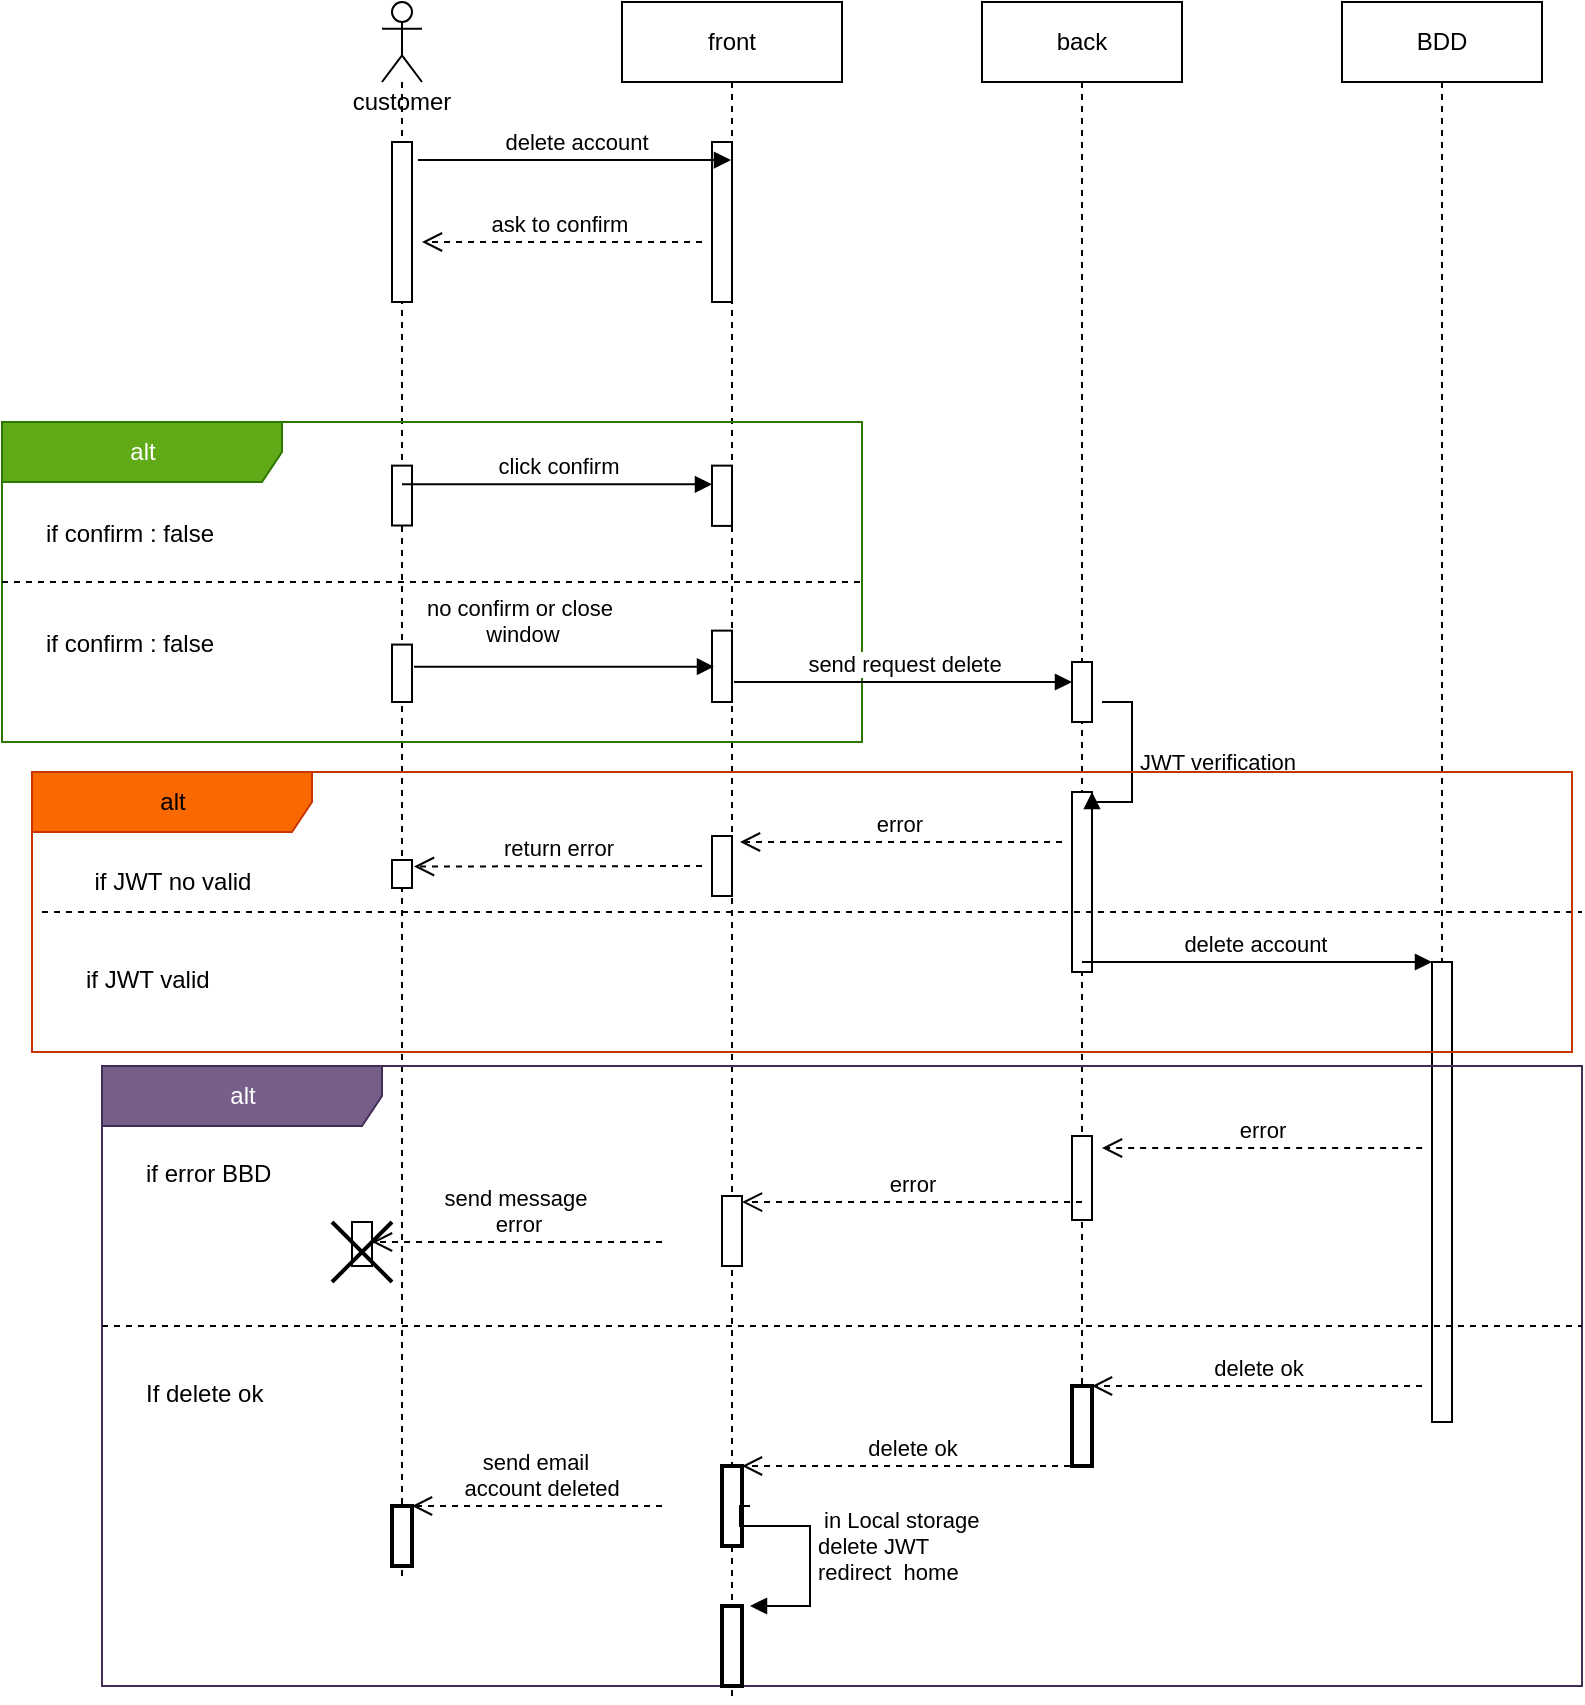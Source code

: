 <mxfile version="17.1.3" type="github">
  <diagram id="txbRaQkt2ZC2WVLhmi1R" name="Page-1">
    <mxGraphModel dx="2249" dy="651" grid="1" gridSize="10" guides="1" tooltips="1" connect="1" arrows="1" fold="1" page="1" pageScale="1" pageWidth="827" pageHeight="1169" background="#ffffff" math="0" shadow="0">
      <root>
        <mxCell id="0" />
        <mxCell id="1" parent="0" />
        <mxCell id="8NwROwxm1LsMAn0bTt06-3" value="customer&lt;br&gt;" style="shape=umlLifeline;participant=umlActor;perimeter=lifelinePerimeter;whiteSpace=wrap;html=1;container=1;collapsible=0;recursiveResize=0;verticalAlign=top;spacingTop=36;outlineConnect=0;" vertex="1" parent="1">
          <mxGeometry x="120" y="40" width="20" height="790" as="geometry" />
        </mxCell>
        <mxCell id="8NwROwxm1LsMAn0bTt06-8" value="" style="html=1;points=[];perimeter=orthogonalPerimeter;" vertex="1" parent="8NwROwxm1LsMAn0bTt06-3">
          <mxGeometry x="5" y="70" width="10" height="80" as="geometry" />
        </mxCell>
        <mxCell id="8NwROwxm1LsMAn0bTt06-4" value="front" style="shape=umlLifeline;perimeter=lifelinePerimeter;whiteSpace=wrap;html=1;container=1;collapsible=0;recursiveResize=0;outlineConnect=0;" vertex="1" parent="1">
          <mxGeometry x="240" y="40" width="110" height="850" as="geometry" />
        </mxCell>
        <mxCell id="8NwROwxm1LsMAn0bTt06-11" value="" style="html=1;points=[];perimeter=orthogonalPerimeter;" vertex="1" parent="8NwROwxm1LsMAn0bTt06-4">
          <mxGeometry x="45" y="70" width="10" height="80" as="geometry" />
        </mxCell>
        <mxCell id="8NwROwxm1LsMAn0bTt06-6" value="back" style="shape=umlLifeline;perimeter=lifelinePerimeter;whiteSpace=wrap;html=1;container=1;collapsible=0;recursiveResize=0;outlineConnect=0;" vertex="1" parent="1">
          <mxGeometry x="420" y="40" width="100" height="730" as="geometry" />
        </mxCell>
        <mxCell id="8NwROwxm1LsMAn0bTt06-27" value="" style="html=1;points=[];perimeter=orthogonalPerimeter;" vertex="1" parent="8NwROwxm1LsMAn0bTt06-6">
          <mxGeometry x="45" y="395" width="10" height="90" as="geometry" />
        </mxCell>
        <mxCell id="8NwROwxm1LsMAn0bTt06-7" value="BDD" style="shape=umlLifeline;perimeter=lifelinePerimeter;whiteSpace=wrap;html=1;container=1;collapsible=0;recursiveResize=0;outlineConnect=0;" vertex="1" parent="1">
          <mxGeometry x="600" y="40" width="100" height="710" as="geometry" />
        </mxCell>
        <mxCell id="8NwROwxm1LsMAn0bTt06-9" value="delete account" style="html=1;verticalAlign=bottom;endArrow=block;rounded=0;exitX=1.3;exitY=0.113;exitDx=0;exitDy=0;exitPerimeter=0;" edge="1" target="8NwROwxm1LsMAn0bTt06-4" parent="1" source="8NwROwxm1LsMAn0bTt06-8">
          <mxGeometry relative="1" as="geometry">
            <mxPoint x="55" y="110" as="sourcePoint" />
          </mxGeometry>
        </mxCell>
        <mxCell id="8NwROwxm1LsMAn0bTt06-10" value="ask to confirm&amp;nbsp;" style="html=1;verticalAlign=bottom;endArrow=open;dashed=1;endSize=8;rounded=0;" edge="1" parent="1">
          <mxGeometry relative="1" as="geometry">
            <mxPoint x="140" y="160" as="targetPoint" />
            <mxPoint x="280" y="160" as="sourcePoint" />
          </mxGeometry>
        </mxCell>
        <mxCell id="8NwROwxm1LsMAn0bTt06-12" value="alt" style="shape=umlFrame;tabWidth=110;tabHeight=30;tabPosition=left;html=1;boundedLbl=1;labelInHeader=1;width=140;height=30;fillColor=#60a917;strokeColor=#2D7600;fontColor=#ffffff;container=0;" vertex="1" parent="1">
          <mxGeometry x="-70" y="250" width="430" height="160" as="geometry" />
        </mxCell>
        <mxCell id="8NwROwxm1LsMAn0bTt06-13" value="if confirm : false" style="text" vertex="1" parent="1">
          <mxGeometry x="-70" y="251.82" width="100" height="20" as="geometry">
            <mxPoint x="20" y="40" as="offset" />
          </mxGeometry>
        </mxCell>
        <mxCell id="8NwROwxm1LsMAn0bTt06-14" value="if confirm : false" style="line;strokeWidth=1;dashed=1;labelPosition=center;verticalLabelPosition=bottom;align=left;verticalAlign=top;spacingLeft=20;spacingTop=15;" vertex="1" parent="1">
          <mxGeometry x="-70" y="327.777" width="430" height="4.449" as="geometry" />
        </mxCell>
        <mxCell id="8NwROwxm1LsMAn0bTt06-15" value="" style="html=1;points=[];perimeter=orthogonalPerimeter;" vertex="1" parent="1">
          <mxGeometry x="125" y="271.816" width="10" height="29.947" as="geometry" />
        </mxCell>
        <mxCell id="8NwROwxm1LsMAn0bTt06-16" value="" style="html=1;points=[];perimeter=orthogonalPerimeter;" vertex="1" parent="1">
          <mxGeometry x="125" y="361.29" width="10" height="28.71" as="geometry" />
        </mxCell>
        <mxCell id="8NwROwxm1LsMAn0bTt06-17" value="" style="html=1;points=[];perimeter=orthogonalPerimeter;" vertex="1" parent="1">
          <mxGeometry x="285" y="271.818" width="10" height="30.13" as="geometry" />
        </mxCell>
        <mxCell id="8NwROwxm1LsMAn0bTt06-20" value="click confirm" style="html=1;verticalAlign=bottom;endArrow=block;rounded=0;" edge="1" parent="1" target="8NwROwxm1LsMAn0bTt06-17">
          <mxGeometry width="80" relative="1" as="geometry">
            <mxPoint x="130" y="281.169" as="sourcePoint" />
            <mxPoint x="210" y="281.169" as="targetPoint" />
          </mxGeometry>
        </mxCell>
        <mxCell id="8NwROwxm1LsMAn0bTt06-21" value="" style="html=1;points=[];perimeter=orthogonalPerimeter;" vertex="1" parent="1">
          <mxGeometry x="285" y="354.31" width="10" height="35.69" as="geometry" />
        </mxCell>
        <mxCell id="8NwROwxm1LsMAn0bTt06-22" value="no confirm or close&amp;nbsp;&lt;br&gt;window" style="html=1;verticalAlign=bottom;endArrow=block;rounded=0;" edge="1" parent="1">
          <mxGeometry x="-0.28" y="7" width="80" relative="1" as="geometry">
            <mxPoint x="136" y="372.331" as="sourcePoint" />
            <mxPoint x="286" y="372.331" as="targetPoint" />
            <mxPoint as="offset" />
          </mxGeometry>
        </mxCell>
        <mxCell id="8NwROwxm1LsMAn0bTt06-23" value="send request delete" style="html=1;verticalAlign=bottom;endArrow=block;rounded=0;" edge="1" parent="1" target="8NwROwxm1LsMAn0bTt06-24">
          <mxGeometry width="80" relative="1" as="geometry">
            <mxPoint x="296" y="380" as="sourcePoint" />
            <mxPoint x="376" y="380" as="targetPoint" />
          </mxGeometry>
        </mxCell>
        <mxCell id="8NwROwxm1LsMAn0bTt06-24" value="" style="html=1;points=[];perimeter=orthogonalPerimeter;" vertex="1" parent="1">
          <mxGeometry x="465" y="370" width="10" height="30" as="geometry" />
        </mxCell>
        <mxCell id="8NwROwxm1LsMAn0bTt06-28" value="JWT verification&amp;nbsp;" style="edgeStyle=orthogonalEdgeStyle;html=1;align=left;spacingLeft=2;endArrow=block;rounded=0;entryX=1;entryY=0;" edge="1" target="8NwROwxm1LsMAn0bTt06-27" parent="1">
          <mxGeometry relative="1" as="geometry">
            <mxPoint x="480" y="390" as="sourcePoint" />
            <Array as="points">
              <mxPoint x="495" y="390" />
              <mxPoint x="495" y="440" />
            </Array>
          </mxGeometry>
        </mxCell>
        <mxCell id="8NwROwxm1LsMAn0bTt06-31" value="if JWT valid" style="line;strokeWidth=1;dashed=1;labelPosition=center;verticalLabelPosition=bottom;align=left;verticalAlign=top;spacingLeft=20;spacingTop=15;" vertex="1" parent="1">
          <mxGeometry x="-50" y="490" width="770.0" height="10" as="geometry" />
        </mxCell>
        <mxCell id="8NwROwxm1LsMAn0bTt06-35" value="if JWT no valid" style="text;html=1;resizable=0;autosize=1;align=center;verticalAlign=middle;points=[];fillColor=none;strokeColor=none;rounded=0;" vertex="1" parent="1">
          <mxGeometry x="-30" y="470" width="90" height="20" as="geometry" />
        </mxCell>
        <mxCell id="8NwROwxm1LsMAn0bTt06-37" value="" style="html=1;points=[];perimeter=orthogonalPerimeter;" vertex="1" parent="1">
          <mxGeometry x="285" y="457" width="10" height="30" as="geometry" />
        </mxCell>
        <mxCell id="8NwROwxm1LsMAn0bTt06-38" value="" style="html=1;points=[];perimeter=orthogonalPerimeter;" vertex="1" parent="1">
          <mxGeometry x="125" y="469" width="10" height="14" as="geometry" />
        </mxCell>
        <mxCell id="8NwROwxm1LsMAn0bTt06-39" value="error&amp;nbsp;" style="html=1;verticalAlign=bottom;endArrow=open;dashed=1;endSize=8;rounded=0;entryX=1.4;entryY=0.1;entryDx=0;entryDy=0;entryPerimeter=0;" edge="1" parent="1" target="8NwROwxm1LsMAn0bTt06-37">
          <mxGeometry relative="1" as="geometry">
            <mxPoint x="460" y="460" as="sourcePoint" />
            <mxPoint x="380" y="460" as="targetPoint" />
          </mxGeometry>
        </mxCell>
        <mxCell id="8NwROwxm1LsMAn0bTt06-40" value="return error" style="html=1;verticalAlign=bottom;endArrow=open;dashed=1;endSize=8;rounded=0;entryX=1.1;entryY=0.233;entryDx=0;entryDy=0;entryPerimeter=0;" edge="1" parent="1" target="8NwROwxm1LsMAn0bTt06-38">
          <mxGeometry relative="1" as="geometry">
            <mxPoint x="280" y="472" as="sourcePoint" />
            <mxPoint x="200" y="480" as="targetPoint" />
          </mxGeometry>
        </mxCell>
        <mxCell id="8NwROwxm1LsMAn0bTt06-44" value="" style="html=1;points=[];perimeter=orthogonalPerimeter;" vertex="1" parent="1">
          <mxGeometry x="645" y="520" width="10" height="230" as="geometry" />
        </mxCell>
        <mxCell id="8NwROwxm1LsMAn0bTt06-45" value="delete account&amp;nbsp;" style="html=1;verticalAlign=bottom;endArrow=block;rounded=0;" edge="1" parent="1" target="8NwROwxm1LsMAn0bTt06-44">
          <mxGeometry width="80" relative="1" as="geometry">
            <mxPoint x="470" y="520" as="sourcePoint" />
            <mxPoint x="550" y="520" as="targetPoint" />
          </mxGeometry>
        </mxCell>
        <mxCell id="8NwROwxm1LsMAn0bTt06-46" value="alt" style="shape=umlFrame;tabWidth=110;tabHeight=30;tabPosition=left;html=1;boundedLbl=1;labelInHeader=1;width=140;height=30;fillColor=#76608a;fontColor=#ffffff;strokeColor=#432D57;" vertex="1" parent="1">
          <mxGeometry x="-20" y="572" width="740" height="310" as="geometry" />
        </mxCell>
        <mxCell id="8NwROwxm1LsMAn0bTt06-47" value="if error BBD" style="text" vertex="1" parent="8NwROwxm1LsMAn0bTt06-46">
          <mxGeometry width="100" height="20" relative="1" as="geometry">
            <mxPoint x="20" y="40" as="offset" />
          </mxGeometry>
        </mxCell>
        <mxCell id="8NwROwxm1LsMAn0bTt06-48" value="If delete ok" style="line;strokeWidth=1;dashed=1;labelPosition=center;verticalLabelPosition=bottom;align=left;verticalAlign=top;spacingLeft=20;spacingTop=15;" vertex="1" parent="8NwROwxm1LsMAn0bTt06-46">
          <mxGeometry y="125" width="740.0" height="10" as="geometry" />
        </mxCell>
        <mxCell id="8NwROwxm1LsMAn0bTt06-50" value="" style="html=1;points=[];perimeter=orthogonalPerimeter;" vertex="1" parent="8NwROwxm1LsMAn0bTt06-46">
          <mxGeometry x="485" y="35" width="10" height="42" as="geometry" />
        </mxCell>
        <mxCell id="8NwROwxm1LsMAn0bTt06-51" value="" style="html=1;points=[];perimeter=orthogonalPerimeter;" vertex="1" parent="8NwROwxm1LsMAn0bTt06-46">
          <mxGeometry x="310" y="65" width="10" height="35" as="geometry" />
        </mxCell>
        <mxCell id="8NwROwxm1LsMAn0bTt06-52" value="" style="html=1;points=[];perimeter=orthogonalPerimeter;" vertex="1" parent="8NwROwxm1LsMAn0bTt06-46">
          <mxGeometry x="125" y="78" width="10" height="22" as="geometry" />
        </mxCell>
        <mxCell id="8NwROwxm1LsMAn0bTt06-53" value="error" style="html=1;verticalAlign=bottom;endArrow=open;dashed=1;endSize=8;rounded=0;exitX=0.892;exitY=0.28;exitDx=0;exitDy=0;exitPerimeter=0;" edge="1" parent="8NwROwxm1LsMAn0bTt06-46">
          <mxGeometry relative="1" as="geometry">
            <mxPoint x="660.08" y="41" as="sourcePoint" />
            <mxPoint x="500" y="41" as="targetPoint" />
          </mxGeometry>
        </mxCell>
        <mxCell id="8NwROwxm1LsMAn0bTt06-54" value="error" style="html=1;verticalAlign=bottom;endArrow=open;dashed=1;endSize=8;rounded=0;exitX=0.5;exitY=0.786;exitDx=0;exitDy=0;exitPerimeter=0;" edge="1" parent="8NwROwxm1LsMAn0bTt06-46" source="8NwROwxm1LsMAn0bTt06-50" target="8NwROwxm1LsMAn0bTt06-51">
          <mxGeometry relative="1" as="geometry">
            <mxPoint x="460" y="68" as="sourcePoint" />
            <mxPoint x="380" y="68" as="targetPoint" />
          </mxGeometry>
        </mxCell>
        <mxCell id="8NwROwxm1LsMAn0bTt06-55" value="send message&amp;nbsp;&lt;br&gt;error" style="html=1;verticalAlign=bottom;endArrow=open;dashed=1;endSize=8;rounded=0;" edge="1" parent="8NwROwxm1LsMAn0bTt06-46" target="8NwROwxm1LsMAn0bTt06-52">
          <mxGeometry relative="1" as="geometry">
            <mxPoint x="280" y="88" as="sourcePoint" />
            <mxPoint x="200" y="88" as="targetPoint" />
          </mxGeometry>
        </mxCell>
        <mxCell id="8NwROwxm1LsMAn0bTt06-56" value="" style="shape=umlDestroy;whiteSpace=wrap;html=1;strokeWidth=2;" vertex="1" parent="8NwROwxm1LsMAn0bTt06-46">
          <mxGeometry x="115" y="78" width="30" height="30" as="geometry" />
        </mxCell>
        <mxCell id="8NwROwxm1LsMAn0bTt06-57" value="delete ok" style="html=1;verticalAlign=bottom;endArrow=open;dashed=1;endSize=8;rounded=0;" edge="1" parent="8NwROwxm1LsMAn0bTt06-46" target="8NwROwxm1LsMAn0bTt06-58">
          <mxGeometry relative="1" as="geometry">
            <mxPoint x="660" y="160" as="sourcePoint" />
            <mxPoint x="580" y="160" as="targetPoint" />
          </mxGeometry>
        </mxCell>
        <mxCell id="8NwROwxm1LsMAn0bTt06-58" value="" style="html=1;points=[];perimeter=orthogonalPerimeter;strokeWidth=2;" vertex="1" parent="8NwROwxm1LsMAn0bTt06-46">
          <mxGeometry x="485" y="160" width="10" height="40" as="geometry" />
        </mxCell>
        <mxCell id="8NwROwxm1LsMAn0bTt06-59" value="delete ok" style="html=1;verticalAlign=bottom;endArrow=open;dashed=1;endSize=8;rounded=0;exitX=0.5;exitY=1;exitDx=0;exitDy=0;exitPerimeter=0;" edge="1" parent="8NwROwxm1LsMAn0bTt06-46" source="8NwROwxm1LsMAn0bTt06-58" target="8NwROwxm1LsMAn0bTt06-60">
          <mxGeometry relative="1" as="geometry">
            <mxPoint x="460" y="200" as="sourcePoint" />
            <mxPoint x="380" y="200" as="targetPoint" />
          </mxGeometry>
        </mxCell>
        <mxCell id="8NwROwxm1LsMAn0bTt06-60" value="" style="html=1;points=[];perimeter=orthogonalPerimeter;strokeWidth=2;" vertex="1" parent="8NwROwxm1LsMAn0bTt06-46">
          <mxGeometry x="310" y="200" width="10" height="40" as="geometry" />
        </mxCell>
        <mxCell id="8NwROwxm1LsMAn0bTt06-61" value="" style="html=1;points=[];perimeter=orthogonalPerimeter;strokeWidth=2;" vertex="1" parent="8NwROwxm1LsMAn0bTt06-46">
          <mxGeometry x="145" y="220" width="10" height="30" as="geometry" />
        </mxCell>
        <mxCell id="8NwROwxm1LsMAn0bTt06-62" value="send email&amp;nbsp; &lt;br&gt;&amp;nbsp;account deleted" style="html=1;verticalAlign=bottom;endArrow=open;dashed=1;endSize=8;rounded=0;" edge="1" parent="8NwROwxm1LsMAn0bTt06-46" target="8NwROwxm1LsMAn0bTt06-61">
          <mxGeometry relative="1" as="geometry">
            <mxPoint x="280" y="220" as="sourcePoint" />
            <mxPoint x="200" y="220" as="targetPoint" />
          </mxGeometry>
        </mxCell>
        <mxCell id="8NwROwxm1LsMAn0bTt06-63" value="" style="html=1;points=[];perimeter=orthogonalPerimeter;strokeWidth=2;" vertex="1" parent="8NwROwxm1LsMAn0bTt06-46">
          <mxGeometry x="310" y="270" width="10" height="40" as="geometry" />
        </mxCell>
        <mxCell id="8NwROwxm1LsMAn0bTt06-64" value="&amp;nbsp;in Local storage&amp;nbsp;&lt;br&gt;delete JWT&lt;br&gt;redirect&amp;nbsp; home&amp;nbsp;" style="edgeStyle=orthogonalEdgeStyle;html=1;align=left;spacingLeft=2;endArrow=block;rounded=0;entryX=1;entryY=0;" edge="1" parent="8NwROwxm1LsMAn0bTt06-46">
          <mxGeometry relative="1" as="geometry">
            <mxPoint x="324" y="220" as="sourcePoint" />
            <Array as="points">
              <mxPoint x="319" y="220" />
              <mxPoint x="319" y="230" />
              <mxPoint x="354" y="230" />
              <mxPoint x="354" y="270" />
            </Array>
            <mxPoint x="324" y="270" as="targetPoint" />
          </mxGeometry>
        </mxCell>
        <mxCell id="8NwROwxm1LsMAn0bTt06-29" value="alt" style="shape=umlFrame;tabWidth=110;tabHeight=30;tabPosition=left;html=1;boundedLbl=1;labelInHeader=1;width=140;height=30;fillColor=#fa6800;fontColor=#000000;strokeColor=#C73500;container=0;" vertex="1" parent="1">
          <mxGeometry x="-55" y="425" width="770" height="140" as="geometry" />
        </mxCell>
      </root>
    </mxGraphModel>
  </diagram>
</mxfile>
